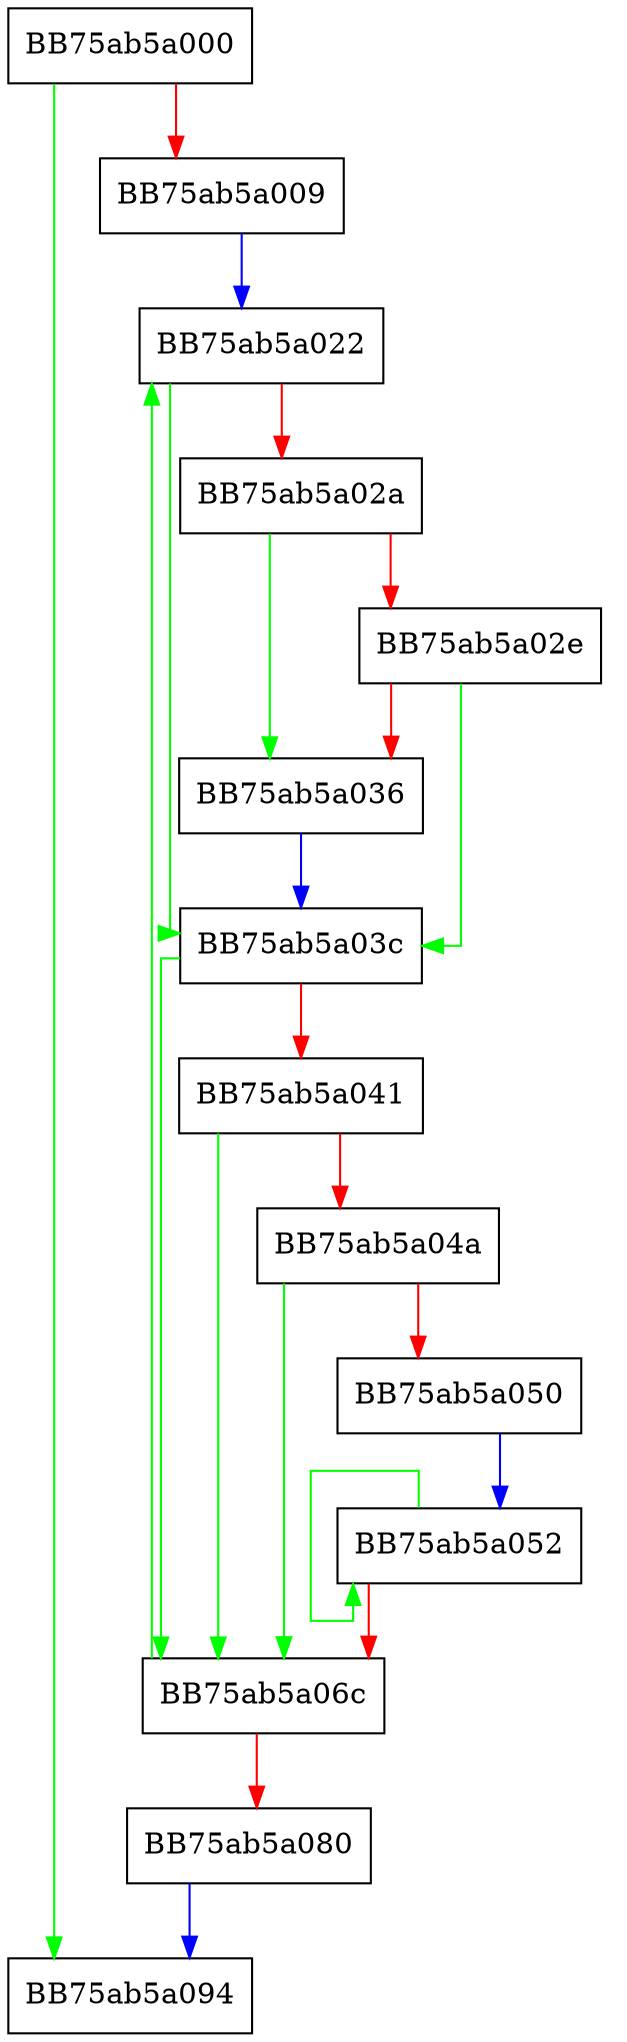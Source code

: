 digraph unsetJoinExpr {
  node [shape="box"];
  graph [splines=ortho];
  BB75ab5a000 -> BB75ab5a094 [color="green"];
  BB75ab5a000 -> BB75ab5a009 [color="red"];
  BB75ab5a009 -> BB75ab5a022 [color="blue"];
  BB75ab5a022 -> BB75ab5a03c [color="green"];
  BB75ab5a022 -> BB75ab5a02a [color="red"];
  BB75ab5a02a -> BB75ab5a036 [color="green"];
  BB75ab5a02a -> BB75ab5a02e [color="red"];
  BB75ab5a02e -> BB75ab5a03c [color="green"];
  BB75ab5a02e -> BB75ab5a036 [color="red"];
  BB75ab5a036 -> BB75ab5a03c [color="blue"];
  BB75ab5a03c -> BB75ab5a06c [color="green"];
  BB75ab5a03c -> BB75ab5a041 [color="red"];
  BB75ab5a041 -> BB75ab5a06c [color="green"];
  BB75ab5a041 -> BB75ab5a04a [color="red"];
  BB75ab5a04a -> BB75ab5a06c [color="green"];
  BB75ab5a04a -> BB75ab5a050 [color="red"];
  BB75ab5a050 -> BB75ab5a052 [color="blue"];
  BB75ab5a052 -> BB75ab5a052 [color="green"];
  BB75ab5a052 -> BB75ab5a06c [color="red"];
  BB75ab5a06c -> BB75ab5a022 [color="green"];
  BB75ab5a06c -> BB75ab5a080 [color="red"];
  BB75ab5a080 -> BB75ab5a094 [color="blue"];
}
